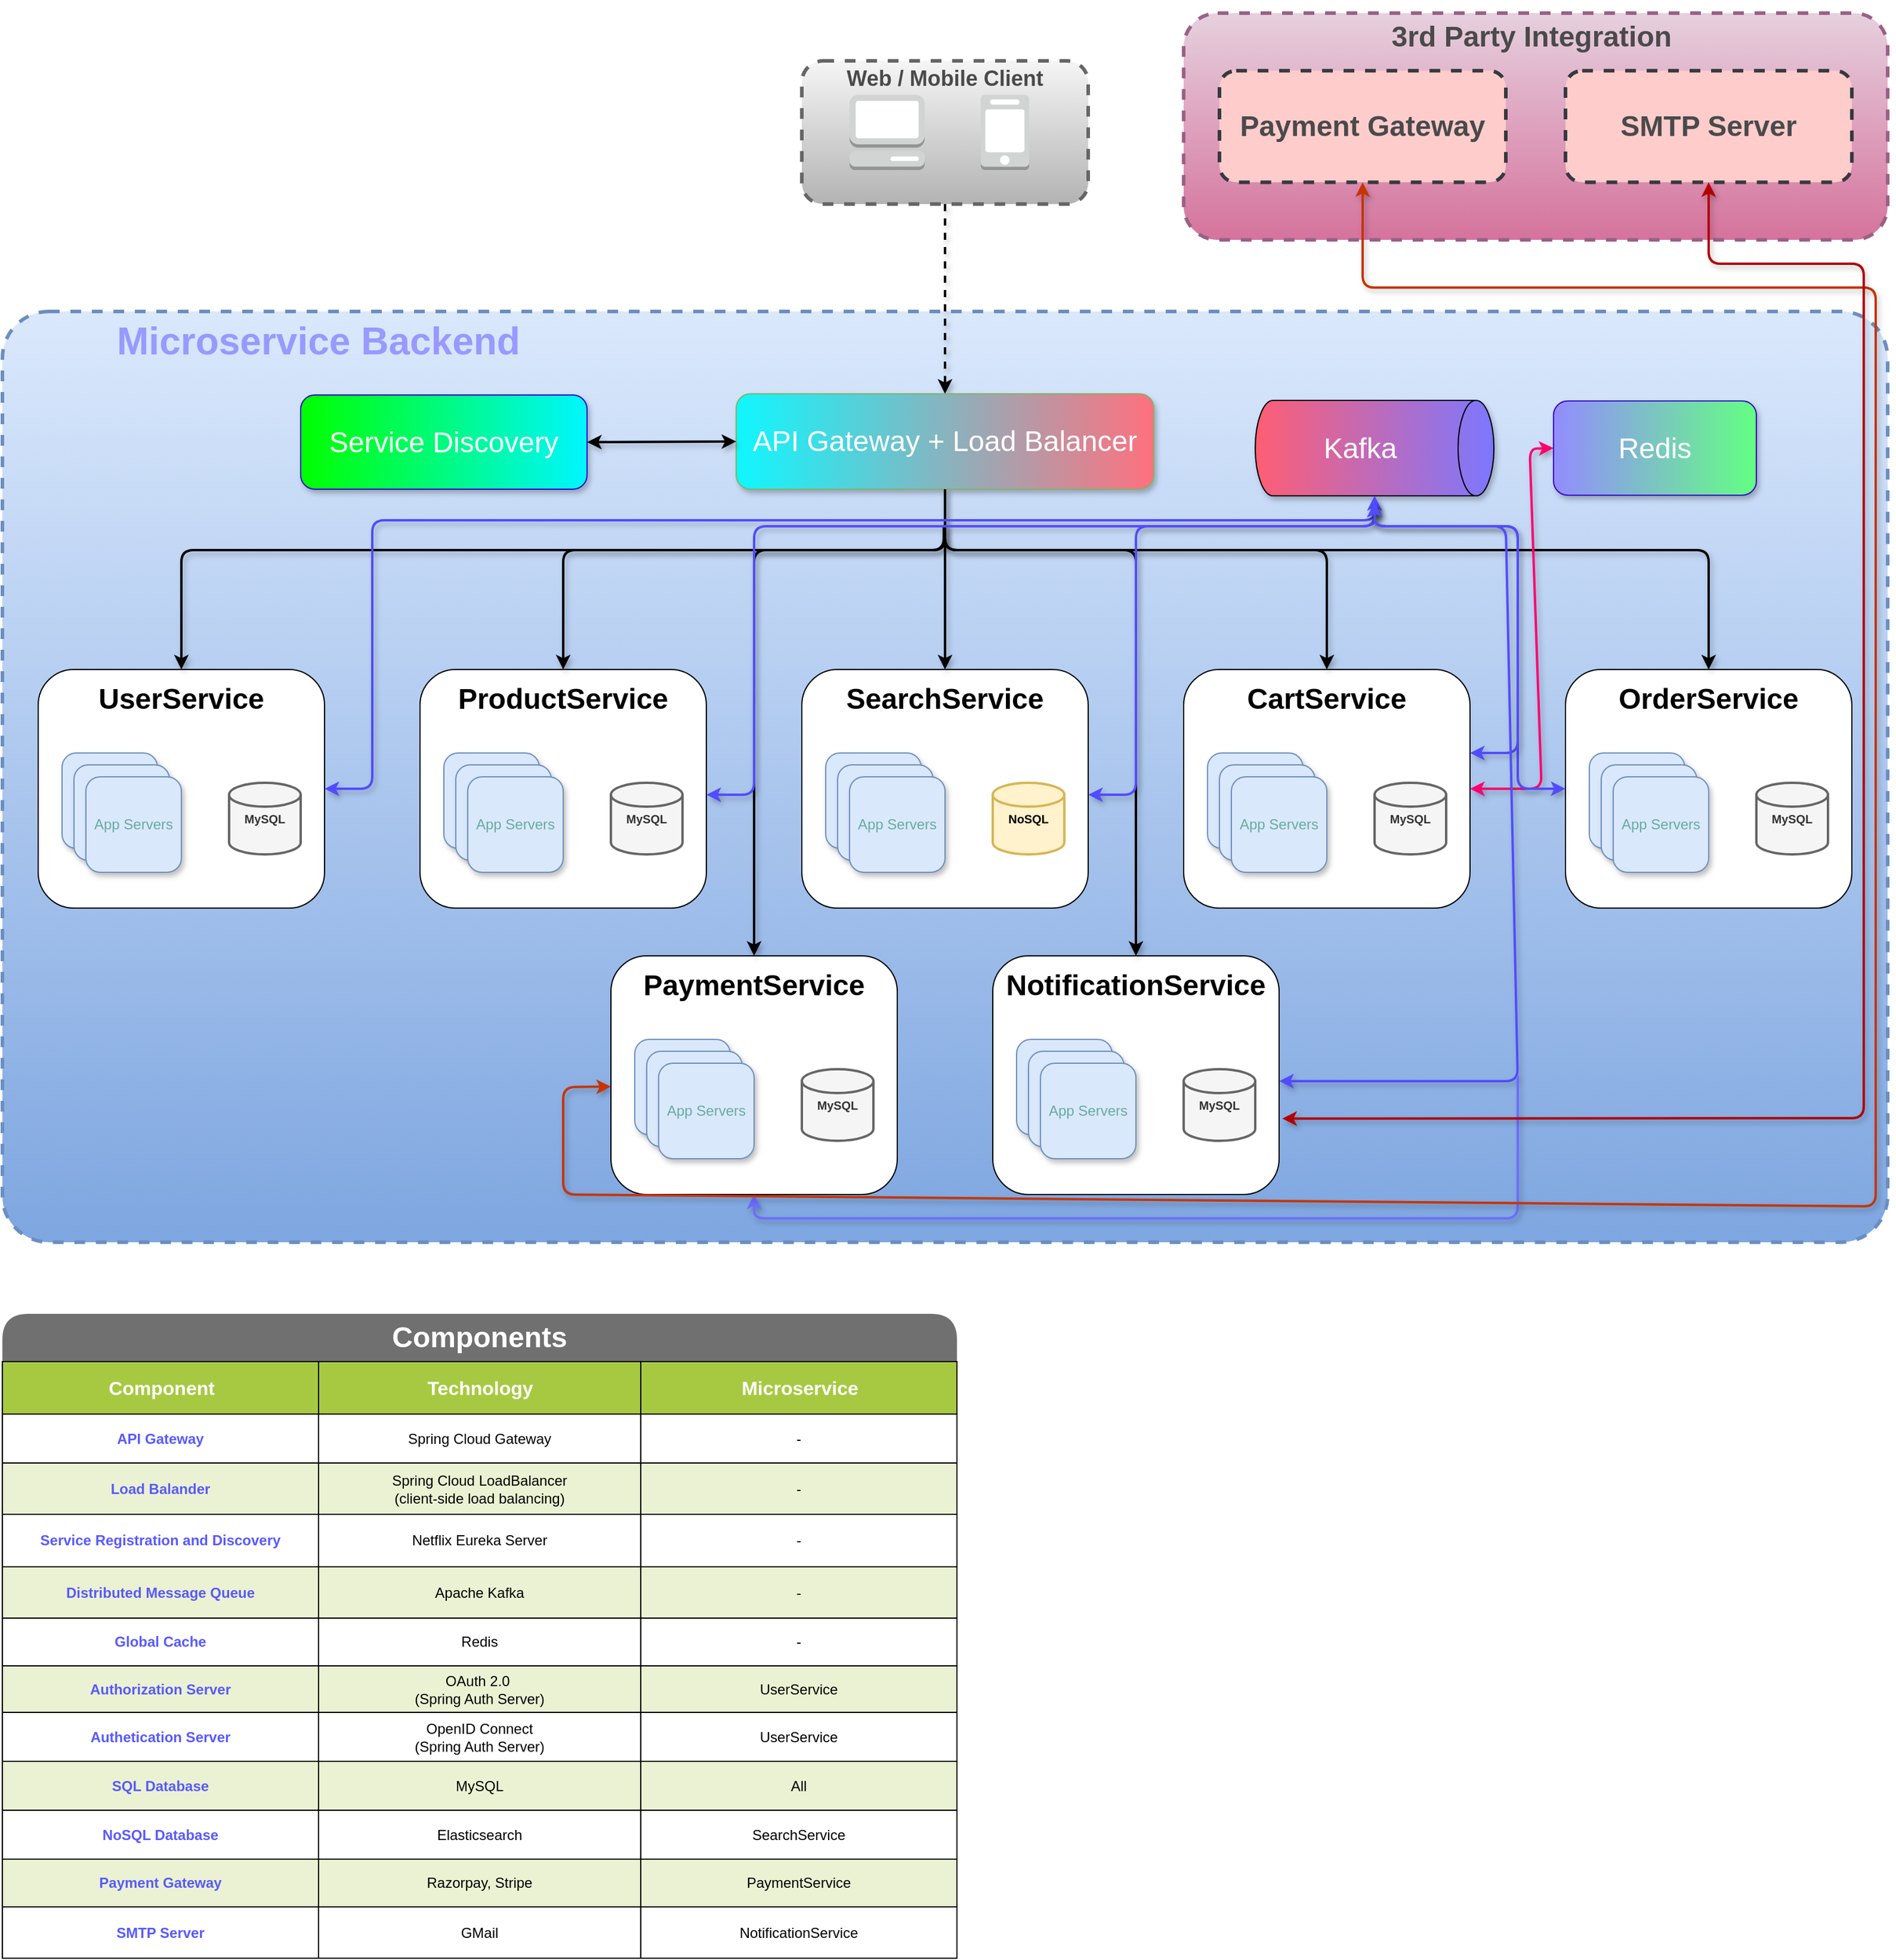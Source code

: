 <mxfile version="26.0.9">
  <diagram name="Page-1" id="jlkBv1uPChDGdG-GBXwu">
    <mxGraphModel dx="2607" dy="1553" grid="1" gridSize="10" guides="1" tooltips="1" connect="1" arrows="1" fold="1" page="1" pageScale="1" pageWidth="1600" pageHeight="900" background="none" math="0" shadow="0" adaptiveColors="none">
      <root>
        <mxCell id="0" />
        <mxCell id="1" parent="0" />
        <mxCell id="3Pf6Uv6lTrw8esLu5IVx-74" value="&lt;h1 style=&quot;padding-bottom: 730px; padding-right: 1050px;&quot;&gt;&lt;font style=&quot;color: rgb(153, 153, 255); font-size: 32px;&quot;&gt;Microservice Backend&lt;/font&gt;&lt;/h1&gt;" style="rounded=1;whiteSpace=wrap;html=1;dashed=1;strokeWidth=3;strokeColor=#6c8ebf;fillColor=#dae8fc;movable=1;resizable=1;rotatable=1;deletable=1;editable=1;locked=0;connectable=1;gradientColor=#7ea6e0;arcSize=5;" parent="1" vertex="1">
          <mxGeometry x="10" y="280" width="1580" height="780" as="geometry" />
        </mxCell>
        <mxCell id="3Pf6Uv6lTrw8esLu5IVx-105" value="&lt;h1 style=&quot;padding-bottom: 150px;&quot;&gt;&lt;font style=&quot;color: rgb(74, 74, 74);&quot;&gt;3rd Party Integration&amp;nbsp;&lt;/font&gt;&lt;/h1&gt;" style="rounded=1;whiteSpace=wrap;html=1;dashed=1;strokeWidth=3;strokeColor=#996185;fillColor=#e6d0de;gradientColor=#d5739d;" parent="1" vertex="1">
          <mxGeometry x="1000" y="30" width="590" height="190" as="geometry" />
        </mxCell>
        <mxCell id="3Pf6Uv6lTrw8esLu5IVx-84" style="edgeStyle=orthogonalEdgeStyle;orthogonalLoop=1;jettySize=auto;html=1;exitX=0.5;exitY=1;exitDx=0;exitDy=0;rounded=1;curved=0;strokeWidth=2;shadow=1;flowAnimation=0;dashed=1;entryX=0.5;entryY=0;entryDx=0;entryDy=0;" parent="1" source="3Pf6Uv6lTrw8esLu5IVx-82" target="3Pf6Uv6lTrw8esLu5IVx-1" edge="1">
          <mxGeometry relative="1" as="geometry">
            <mxPoint x="800" y="250.0" as="targetPoint" />
          </mxGeometry>
        </mxCell>
        <mxCell id="3Pf6Uv6lTrw8esLu5IVx-82" value="&lt;h2 style=&quot;padding-bottom: 90px;&quot;&gt;&lt;font style=&quot;color: rgb(74, 74, 74);&quot;&gt;Web / Mobile Client&lt;/font&gt;&lt;/h2&gt;" style="rounded=1;whiteSpace=wrap;html=1;dashed=1;strokeWidth=3;strokeColor=#666666;fillColor=#f5f5f5;gradientColor=#b3b3b3;" parent="1" vertex="1">
          <mxGeometry x="680" y="70" width="240" height="120" as="geometry" />
        </mxCell>
        <mxCell id="3Pf6Uv6lTrw8esLu5IVx-1" value="&lt;h1&gt;&lt;font style=&quot;color: rgb(255, 255, 255);&quot;&gt;&lt;font style=&quot;&quot;&gt;&lt;font style=&quot;font-weight: normal;&quot;&gt;API Gateway&amp;nbsp;&lt;/font&gt;&lt;/font&gt;&lt;font style=&quot;&quot;&gt;&lt;font style=&quot;font-weight: normal;&quot;&gt;+&amp;nbsp;&lt;/font&gt;&lt;/font&gt;&lt;font style=&quot;&quot;&gt;&lt;font style=&quot;font-weight: normal;&quot;&gt;Load Balancer&lt;/font&gt;&lt;/font&gt;&lt;/font&gt;&lt;/h1&gt;" style="rounded=1;whiteSpace=wrap;html=1;fillColor=#0FF7FF;strokeColor=#82b366;gradientColor=#FF707E;glass=0;shadow=1;gradientDirection=east;" parent="1" vertex="1">
          <mxGeometry x="625" y="349" width="350" height="80" as="geometry" />
        </mxCell>
        <mxCell id="3Pf6Uv6lTrw8esLu5IVx-3" value="&lt;h1 style=&quot;margin-top: 0px; margin-bottom: 0px; padding-top: 0px; padding-bottom: 150px;&quot;&gt;UserService&lt;/h1&gt;" style="rounded=1;whiteSpace=wrap;html=1;align=center;" parent="1" vertex="1">
          <mxGeometry x="40" y="580" width="240" height="200" as="geometry" />
        </mxCell>
        <mxCell id="3Pf6Uv6lTrw8esLu5IVx-30" value="" style="group;rounded=1;" parent="1" vertex="1" connectable="0">
          <mxGeometry x="60" y="650" width="110" height="110" as="geometry" />
        </mxCell>
        <mxCell id="3Pf6Uv6lTrw8esLu5IVx-31" value="" style="rounded=1;whiteSpace=wrap;html=1;fillColor=#dae8fc;strokeColor=#6c8ebf;shadow=1;glass=0;imageWidth=24;imageHeight=24;imageAspect=1;" parent="3Pf6Uv6lTrw8esLu5IVx-30" vertex="1">
          <mxGeometry width="80" height="80" as="geometry" />
        </mxCell>
        <mxCell id="3Pf6Uv6lTrw8esLu5IVx-32" value="" style="rounded=1;whiteSpace=wrap;html=1;fillColor=#dae8fc;strokeColor=#6c8ebf;shadow=1;glass=0;imageWidth=24;imageHeight=24;imageAspect=1;" parent="3Pf6Uv6lTrw8esLu5IVx-30" vertex="1">
          <mxGeometry x="10" y="10" width="80" height="80" as="geometry" />
        </mxCell>
        <mxCell id="3Pf6Uv6lTrw8esLu5IVx-33" value="&lt;font style=&quot;color: rgb(103, 171, 159);&quot;&gt;App Servers&lt;/font&gt;" style="rounded=1;whiteSpace=wrap;html=1;fillColor=#dae8fc;strokeColor=#6c8ebf;shadow=1;glass=0;imageWidth=24;imageHeight=24;imageAspect=1;" parent="3Pf6Uv6lTrw8esLu5IVx-30" vertex="1">
          <mxGeometry x="20" y="20" width="80" height="80" as="geometry" />
        </mxCell>
        <mxCell id="3Pf6Uv6lTrw8esLu5IVx-34" value="&lt;h5&gt;MySQL&lt;/h5&gt;" style="strokeWidth=2;html=1;shape=mxgraph.flowchart.database;whiteSpace=wrap;fillColor=#f5f5f5;strokeColor=#666666;fontColor=#333333;rounded=1;" parent="1" vertex="1">
          <mxGeometry x="200" y="675" width="60" height="60" as="geometry" />
        </mxCell>
        <mxCell id="3Pf6Uv6lTrw8esLu5IVx-36" value="&lt;h1 style=&quot;margin-top: 0px; margin-bottom: 0px; padding-top: 0px; padding-bottom: 150px;&quot;&gt;ProductService&lt;/h1&gt;" style="rounded=1;whiteSpace=wrap;html=1;align=center;" parent="1" vertex="1">
          <mxGeometry x="360" y="580" width="240" height="200" as="geometry" />
        </mxCell>
        <mxCell id="3Pf6Uv6lTrw8esLu5IVx-37" value="" style="group;rounded=1;" parent="1" vertex="1" connectable="0">
          <mxGeometry x="380" y="650" width="110" height="110" as="geometry" />
        </mxCell>
        <mxCell id="3Pf6Uv6lTrw8esLu5IVx-38" value="" style="rounded=1;whiteSpace=wrap;html=1;fillColor=#dae8fc;strokeColor=#6c8ebf;shadow=1;glass=0;imageWidth=24;imageHeight=24;imageAspect=1;" parent="3Pf6Uv6lTrw8esLu5IVx-37" vertex="1">
          <mxGeometry width="80" height="80" as="geometry" />
        </mxCell>
        <mxCell id="3Pf6Uv6lTrw8esLu5IVx-39" value="" style="rounded=1;whiteSpace=wrap;html=1;fillColor=#dae8fc;strokeColor=#6c8ebf;shadow=1;glass=0;imageWidth=24;imageHeight=24;imageAspect=1;" parent="3Pf6Uv6lTrw8esLu5IVx-37" vertex="1">
          <mxGeometry x="10" y="10" width="80" height="80" as="geometry" />
        </mxCell>
        <mxCell id="3Pf6Uv6lTrw8esLu5IVx-40" value="&lt;font style=&quot;color: rgb(103, 171, 159);&quot;&gt;App Servers&lt;/font&gt;" style="rounded=1;whiteSpace=wrap;html=1;fillColor=#dae8fc;strokeColor=#6c8ebf;shadow=1;glass=0;imageWidth=24;imageHeight=24;imageAspect=1;" parent="3Pf6Uv6lTrw8esLu5IVx-37" vertex="1">
          <mxGeometry x="20" y="20" width="80" height="80" as="geometry" />
        </mxCell>
        <mxCell id="3Pf6Uv6lTrw8esLu5IVx-41" value="&lt;h5&gt;MySQL&lt;/h5&gt;" style="strokeWidth=2;html=1;shape=mxgraph.flowchart.database;whiteSpace=wrap;fillColor=#f5f5f5;strokeColor=#666666;fontColor=#333333;rounded=1;" parent="1" vertex="1">
          <mxGeometry x="520" y="675" width="60" height="60" as="geometry" />
        </mxCell>
        <mxCell id="3Pf6Uv6lTrw8esLu5IVx-43" value="&lt;h1 style=&quot;margin-top: 0px; margin-bottom: 0px; padding-top: 0px; padding-bottom: 150px;&quot;&gt;SearchService&lt;/h1&gt;" style="rounded=1;whiteSpace=wrap;html=1;align=center;" parent="1" vertex="1">
          <mxGeometry x="680" y="580" width="240" height="200" as="geometry" />
        </mxCell>
        <mxCell id="3Pf6Uv6lTrw8esLu5IVx-44" value="" style="group;rounded=1;" parent="1" vertex="1" connectable="0">
          <mxGeometry x="700" y="650" width="110" height="110" as="geometry" />
        </mxCell>
        <mxCell id="3Pf6Uv6lTrw8esLu5IVx-45" value="" style="rounded=1;whiteSpace=wrap;html=1;fillColor=#dae8fc;strokeColor=#6c8ebf;shadow=1;glass=0;imageWidth=24;imageHeight=24;imageAspect=1;" parent="3Pf6Uv6lTrw8esLu5IVx-44" vertex="1">
          <mxGeometry width="80" height="80" as="geometry" />
        </mxCell>
        <mxCell id="3Pf6Uv6lTrw8esLu5IVx-46" value="" style="rounded=1;whiteSpace=wrap;html=1;fillColor=#dae8fc;strokeColor=#6c8ebf;shadow=1;glass=0;imageWidth=24;imageHeight=24;imageAspect=1;" parent="3Pf6Uv6lTrw8esLu5IVx-44" vertex="1">
          <mxGeometry x="10" y="10" width="80" height="80" as="geometry" />
        </mxCell>
        <mxCell id="3Pf6Uv6lTrw8esLu5IVx-47" value="&lt;font style=&quot;color: rgb(103, 171, 159);&quot;&gt;App Servers&lt;/font&gt;" style="rounded=1;whiteSpace=wrap;html=1;fillColor=#dae8fc;strokeColor=#6c8ebf;shadow=1;glass=0;imageWidth=24;imageHeight=24;imageAspect=1;" parent="3Pf6Uv6lTrw8esLu5IVx-44" vertex="1">
          <mxGeometry x="20" y="20" width="80" height="80" as="geometry" />
        </mxCell>
        <mxCell id="3Pf6Uv6lTrw8esLu5IVx-48" value="&lt;h5&gt;NoSQL&lt;/h5&gt;" style="strokeWidth=2;html=1;shape=mxgraph.flowchart.database;whiteSpace=wrap;fillColor=#fff2cc;strokeColor=#d6b656;rounded=1;" parent="1" vertex="1">
          <mxGeometry x="840" y="675" width="60" height="60" as="geometry" />
        </mxCell>
        <mxCell id="3Pf6Uv6lTrw8esLu5IVx-49" value="&lt;h1 style=&quot;margin-top: 0px; margin-bottom: 0px; padding-top: 0px; padding-bottom: 150px;&quot;&gt;CartService&lt;/h1&gt;" style="rounded=1;whiteSpace=wrap;html=1;align=center;" parent="1" vertex="1">
          <mxGeometry x="1000" y="580" width="240" height="200" as="geometry" />
        </mxCell>
        <mxCell id="3Pf6Uv6lTrw8esLu5IVx-50" value="" style="group;rounded=1;" parent="1" vertex="1" connectable="0">
          <mxGeometry x="1020" y="650" width="110" height="110" as="geometry" />
        </mxCell>
        <mxCell id="3Pf6Uv6lTrw8esLu5IVx-51" value="" style="rounded=1;whiteSpace=wrap;html=1;fillColor=#dae8fc;strokeColor=#6c8ebf;shadow=1;glass=0;imageWidth=24;imageHeight=24;imageAspect=1;" parent="3Pf6Uv6lTrw8esLu5IVx-50" vertex="1">
          <mxGeometry width="80" height="80" as="geometry" />
        </mxCell>
        <mxCell id="3Pf6Uv6lTrw8esLu5IVx-52" value="" style="rounded=1;whiteSpace=wrap;html=1;fillColor=#dae8fc;strokeColor=#6c8ebf;shadow=1;glass=0;imageWidth=24;imageHeight=24;imageAspect=1;" parent="3Pf6Uv6lTrw8esLu5IVx-50" vertex="1">
          <mxGeometry x="10" y="10" width="80" height="80" as="geometry" />
        </mxCell>
        <mxCell id="3Pf6Uv6lTrw8esLu5IVx-53" value="&lt;font style=&quot;color: rgb(103, 171, 159);&quot;&gt;App Servers&lt;/font&gt;" style="rounded=1;whiteSpace=wrap;html=1;fillColor=#dae8fc;strokeColor=#6c8ebf;shadow=1;glass=0;imageWidth=24;imageHeight=24;imageAspect=1;" parent="3Pf6Uv6lTrw8esLu5IVx-50" vertex="1">
          <mxGeometry x="20" y="20" width="80" height="80" as="geometry" />
        </mxCell>
        <mxCell id="3Pf6Uv6lTrw8esLu5IVx-54" value="&lt;h5&gt;MySQL&lt;/h5&gt;" style="strokeWidth=2;html=1;shape=mxgraph.flowchart.database;whiteSpace=wrap;fillColor=#f5f5f5;strokeColor=#666666;fontColor=#333333;rounded=1;" parent="1" vertex="1">
          <mxGeometry x="1160" y="675" width="60" height="60" as="geometry" />
        </mxCell>
        <mxCell id="3Pf6Uv6lTrw8esLu5IVx-55" value="&lt;h1 style=&quot;margin-top: 0px; margin-bottom: 0px; padding-top: 0px; padding-bottom: 150px;&quot;&gt;OrderService&lt;/h1&gt;" style="rounded=1;whiteSpace=wrap;html=1;align=center;" parent="1" vertex="1">
          <mxGeometry x="1320" y="580" width="240" height="200" as="geometry" />
        </mxCell>
        <mxCell id="3Pf6Uv6lTrw8esLu5IVx-56" value="" style="group;rounded=1;" parent="1" vertex="1" connectable="0">
          <mxGeometry x="1340" y="650" width="110" height="110" as="geometry" />
        </mxCell>
        <mxCell id="3Pf6Uv6lTrw8esLu5IVx-57" value="" style="rounded=1;whiteSpace=wrap;html=1;fillColor=#dae8fc;strokeColor=#6c8ebf;shadow=1;glass=0;imageWidth=24;imageHeight=24;imageAspect=1;" parent="3Pf6Uv6lTrw8esLu5IVx-56" vertex="1">
          <mxGeometry width="80" height="80" as="geometry" />
        </mxCell>
        <mxCell id="3Pf6Uv6lTrw8esLu5IVx-58" value="" style="rounded=1;whiteSpace=wrap;html=1;fillColor=#dae8fc;strokeColor=#6c8ebf;shadow=1;glass=0;imageWidth=24;imageHeight=24;imageAspect=1;" parent="3Pf6Uv6lTrw8esLu5IVx-56" vertex="1">
          <mxGeometry x="10" y="10" width="80" height="80" as="geometry" />
        </mxCell>
        <mxCell id="3Pf6Uv6lTrw8esLu5IVx-59" value="&lt;font style=&quot;color: rgb(103, 171, 159);&quot;&gt;App Servers&lt;/font&gt;" style="rounded=1;whiteSpace=wrap;html=1;fillColor=#dae8fc;strokeColor=#6c8ebf;shadow=1;glass=0;imageWidth=24;imageHeight=24;imageAspect=1;" parent="3Pf6Uv6lTrw8esLu5IVx-56" vertex="1">
          <mxGeometry x="20" y="20" width="80" height="80" as="geometry" />
        </mxCell>
        <mxCell id="3Pf6Uv6lTrw8esLu5IVx-60" value="&lt;h5&gt;MySQL&lt;/h5&gt;" style="strokeWidth=2;html=1;shape=mxgraph.flowchart.database;whiteSpace=wrap;fillColor=#f5f5f5;strokeColor=#666666;fontColor=#333333;rounded=1;" parent="1" vertex="1">
          <mxGeometry x="1480" y="675" width="60" height="60" as="geometry" />
        </mxCell>
        <mxCell id="3Pf6Uv6lTrw8esLu5IVx-61" value="&lt;h1 style=&quot;margin-top: 0px; margin-bottom: 0px; padding-top: 0px; padding-bottom: 150px;&quot;&gt;PaymentService&lt;/h1&gt;" style="rounded=1;whiteSpace=wrap;html=1;align=center;" parent="1" vertex="1">
          <mxGeometry x="520" y="820" width="240" height="200" as="geometry" />
        </mxCell>
        <mxCell id="3Pf6Uv6lTrw8esLu5IVx-62" value="" style="group;rounded=1;" parent="1" vertex="1" connectable="0">
          <mxGeometry x="540" y="890" width="110" height="110" as="geometry" />
        </mxCell>
        <mxCell id="3Pf6Uv6lTrw8esLu5IVx-63" value="" style="rounded=1;whiteSpace=wrap;html=1;fillColor=#dae8fc;strokeColor=#6c8ebf;shadow=1;glass=0;imageWidth=24;imageHeight=24;imageAspect=1;" parent="3Pf6Uv6lTrw8esLu5IVx-62" vertex="1">
          <mxGeometry width="80" height="80" as="geometry" />
        </mxCell>
        <mxCell id="3Pf6Uv6lTrw8esLu5IVx-64" value="" style="rounded=1;whiteSpace=wrap;html=1;fillColor=#dae8fc;strokeColor=#6c8ebf;shadow=1;glass=0;imageWidth=24;imageHeight=24;imageAspect=1;" parent="3Pf6Uv6lTrw8esLu5IVx-62" vertex="1">
          <mxGeometry x="10" y="10" width="80" height="80" as="geometry" />
        </mxCell>
        <mxCell id="3Pf6Uv6lTrw8esLu5IVx-65" value="&lt;font style=&quot;color: rgb(103, 171, 159);&quot;&gt;App Servers&lt;/font&gt;" style="rounded=1;whiteSpace=wrap;html=1;fillColor=#dae8fc;strokeColor=#6c8ebf;shadow=1;glass=0;imageWidth=24;imageHeight=24;imageAspect=1;" parent="3Pf6Uv6lTrw8esLu5IVx-62" vertex="1">
          <mxGeometry x="20" y="20" width="80" height="80" as="geometry" />
        </mxCell>
        <mxCell id="3Pf6Uv6lTrw8esLu5IVx-66" value="&lt;h5&gt;MySQL&lt;/h5&gt;" style="strokeWidth=2;html=1;shape=mxgraph.flowchart.database;whiteSpace=wrap;fillColor=#f5f5f5;strokeColor=#666666;fontColor=#333333;rounded=1;" parent="1" vertex="1">
          <mxGeometry x="680" y="915" width="60" height="60" as="geometry" />
        </mxCell>
        <mxCell id="3Pf6Uv6lTrw8esLu5IVx-67" value="&lt;h1 style=&quot;margin-top: 0px; margin-bottom: 0px; padding-top: 0px; padding-bottom: 150px;&quot;&gt;NotificationService&lt;/h1&gt;" style="rounded=1;whiteSpace=wrap;html=1;align=center;" parent="1" vertex="1">
          <mxGeometry x="840" y="820" width="240" height="200" as="geometry" />
        </mxCell>
        <mxCell id="3Pf6Uv6lTrw8esLu5IVx-68" value="" style="group;rounded=1;" parent="1" vertex="1" connectable="0">
          <mxGeometry x="860" y="890" width="110" height="110" as="geometry" />
        </mxCell>
        <mxCell id="3Pf6Uv6lTrw8esLu5IVx-69" value="" style="rounded=1;whiteSpace=wrap;html=1;fillColor=#dae8fc;strokeColor=#6c8ebf;shadow=1;glass=0;imageWidth=24;imageHeight=24;imageAspect=1;" parent="3Pf6Uv6lTrw8esLu5IVx-68" vertex="1">
          <mxGeometry width="80" height="80" as="geometry" />
        </mxCell>
        <mxCell id="3Pf6Uv6lTrw8esLu5IVx-70" value="" style="rounded=1;whiteSpace=wrap;html=1;fillColor=#dae8fc;strokeColor=#6c8ebf;shadow=1;glass=0;imageWidth=24;imageHeight=24;imageAspect=1;" parent="3Pf6Uv6lTrw8esLu5IVx-68" vertex="1">
          <mxGeometry x="10" y="10" width="80" height="80" as="geometry" />
        </mxCell>
        <mxCell id="3Pf6Uv6lTrw8esLu5IVx-71" value="&lt;font style=&quot;color: rgb(103, 171, 159);&quot;&gt;App Servers&lt;/font&gt;" style="rounded=1;whiteSpace=wrap;html=1;fillColor=#dae8fc;strokeColor=#6c8ebf;shadow=1;glass=0;imageWidth=24;imageHeight=24;imageAspect=1;" parent="3Pf6Uv6lTrw8esLu5IVx-68" vertex="1">
          <mxGeometry x="20" y="20" width="80" height="80" as="geometry" />
        </mxCell>
        <mxCell id="3Pf6Uv6lTrw8esLu5IVx-72" value="&lt;h5&gt;MySQL&lt;/h5&gt;" style="strokeWidth=2;html=1;shape=mxgraph.flowchart.database;whiteSpace=wrap;fillColor=#f5f5f5;strokeColor=#666666;fontColor=#333333;rounded=1;" parent="1" vertex="1">
          <mxGeometry x="1000" y="915" width="60" height="60" as="geometry" />
        </mxCell>
        <mxCell id="3Pf6Uv6lTrw8esLu5IVx-77" value="&lt;h1&gt;&lt;font style=&quot;font-weight: normal; color: rgb(255, 255, 255);&quot;&gt;Service Discovery&lt;/font&gt;&lt;/h1&gt;" style="rounded=1;whiteSpace=wrap;html=1;fillColor=#00FF00;glass=0;shadow=1;strokeColor=#3700CC;fillStyle=auto;fontColor=#ffffff;gradientColor=#00F6FF;gradientDirection=east;" parent="1" vertex="1">
          <mxGeometry x="260" y="350" width="240" height="79" as="geometry" />
        </mxCell>
        <mxCell id="3Pf6Uv6lTrw8esLu5IVx-80" value="" style="outlineConnect=0;dashed=0;verticalLabelPosition=bottom;verticalAlign=top;align=center;html=1;shape=mxgraph.aws3.mobile_client;fillColor=#D2D3D3;gradientColor=none;rounded=1;" parent="1" vertex="1">
          <mxGeometry x="830" y="98.5" width="40.5" height="63" as="geometry" />
        </mxCell>
        <mxCell id="3Pf6Uv6lTrw8esLu5IVx-81" value="" style="outlineConnect=0;dashed=0;verticalLabelPosition=bottom;verticalAlign=top;align=center;html=1;shape=mxgraph.aws3.management_console;fillColor=#D2D3D3;gradientColor=none;rounded=1;" parent="1" vertex="1">
          <mxGeometry x="720" y="98.5" width="63" height="63" as="geometry" />
        </mxCell>
        <mxCell id="3Pf6Uv6lTrw8esLu5IVx-90" style="edgeStyle=orthogonalEdgeStyle;orthogonalLoop=1;jettySize=auto;html=1;exitX=0.5;exitY=1;exitDx=0;exitDy=0;rounded=1;curved=0;strokeWidth=2;shadow=1;flowAnimation=0;" parent="1" source="3Pf6Uv6lTrw8esLu5IVx-1" target="3Pf6Uv6lTrw8esLu5IVx-3" edge="1">
          <mxGeometry relative="1" as="geometry">
            <mxPoint x="690" y="410" as="sourcePoint" />
            <mxPoint x="570" y="410" as="targetPoint" />
            <Array as="points">
              <mxPoint x="800" y="480" />
              <mxPoint x="160" y="480" />
            </Array>
          </mxGeometry>
        </mxCell>
        <mxCell id="3Pf6Uv6lTrw8esLu5IVx-91" style="edgeStyle=orthogonalEdgeStyle;orthogonalLoop=1;jettySize=auto;html=1;exitX=0.5;exitY=1;exitDx=0;exitDy=0;rounded=1;curved=0;strokeWidth=2;shadow=1;flowAnimation=0;entryX=0.5;entryY=0;entryDx=0;entryDy=0;" parent="1" source="3Pf6Uv6lTrw8esLu5IVx-1" target="3Pf6Uv6lTrw8esLu5IVx-36" edge="1">
          <mxGeometry relative="1" as="geometry">
            <mxPoint x="810" y="470" as="sourcePoint" />
            <mxPoint x="170" y="590" as="targetPoint" />
            <Array as="points">
              <mxPoint x="800" y="480" />
              <mxPoint x="480" y="480" />
            </Array>
          </mxGeometry>
        </mxCell>
        <mxCell id="3Pf6Uv6lTrw8esLu5IVx-96" style="edgeStyle=orthogonalEdgeStyle;orthogonalLoop=1;jettySize=auto;html=1;rounded=1;curved=0;strokeWidth=2;shadow=1;flowAnimation=0;" parent="1" edge="1">
          <mxGeometry relative="1" as="geometry">
            <mxPoint x="800" y="470" as="sourcePoint" />
            <mxPoint x="800" y="580" as="targetPoint" />
          </mxGeometry>
        </mxCell>
        <mxCell id="3Pf6Uv6lTrw8esLu5IVx-98" style="edgeStyle=orthogonalEdgeStyle;orthogonalLoop=1;jettySize=auto;html=1;rounded=1;curved=0;strokeWidth=2;shadow=1;flowAnimation=0;exitX=0.5;exitY=1;exitDx=0;exitDy=0;entryX=0.5;entryY=0;entryDx=0;entryDy=0;" parent="1" source="3Pf6Uv6lTrw8esLu5IVx-1" target="3Pf6Uv6lTrw8esLu5IVx-49" edge="1">
          <mxGeometry relative="1" as="geometry">
            <mxPoint x="800" y="450" as="sourcePoint" />
            <mxPoint x="1130" y="570" as="targetPoint" />
            <Array as="points">
              <mxPoint x="800" y="480" />
              <mxPoint x="1120" y="480" />
            </Array>
          </mxGeometry>
        </mxCell>
        <mxCell id="3Pf6Uv6lTrw8esLu5IVx-99" style="edgeStyle=orthogonalEdgeStyle;orthogonalLoop=1;jettySize=auto;html=1;rounded=1;curved=0;strokeWidth=2;shadow=1;flowAnimation=0;entryX=0.5;entryY=0;entryDx=0;entryDy=0;" parent="1" target="3Pf6Uv6lTrw8esLu5IVx-55" edge="1">
          <mxGeometry relative="1" as="geometry">
            <mxPoint x="800" y="460" as="sourcePoint" />
            <mxPoint x="1440" y="580" as="targetPoint" />
            <Array as="points">
              <mxPoint x="800" y="480" />
              <mxPoint x="1440" y="480" />
            </Array>
          </mxGeometry>
        </mxCell>
        <mxCell id="3Pf6Uv6lTrw8esLu5IVx-100" value="" style="endArrow=classic;startArrow=classic;html=1;entryX=0;entryY=0.5;entryDx=0;entryDy=0;exitX=1;exitY=0.5;exitDx=0;exitDy=0;strokeWidth=2;shadow=1;rounded=1;" parent="1" source="3Pf6Uv6lTrw8esLu5IVx-77" target="3Pf6Uv6lTrw8esLu5IVx-1" edge="1">
          <mxGeometry width="50" height="50" relative="1" as="geometry">
            <mxPoint x="570" y="400" as="sourcePoint" />
            <mxPoint x="620" y="350" as="targetPoint" />
          </mxGeometry>
        </mxCell>
        <mxCell id="3Pf6Uv6lTrw8esLu5IVx-101" style="edgeStyle=orthogonalEdgeStyle;orthogonalLoop=1;jettySize=auto;html=1;exitX=0.5;exitY=1;exitDx=0;exitDy=0;rounded=1;curved=0;strokeWidth=2;shadow=1;flowAnimation=0;entryX=0.5;entryY=0;entryDx=0;entryDy=0;" parent="1" target="3Pf6Uv6lTrw8esLu5IVx-67" edge="1">
          <mxGeometry relative="1" as="geometry">
            <mxPoint x="800" y="460" as="sourcePoint" />
            <mxPoint x="960" y="640" as="targetPoint" />
            <Array as="points">
              <mxPoint x="800" y="480" />
              <mxPoint x="960" y="480" />
            </Array>
          </mxGeometry>
        </mxCell>
        <mxCell id="3Pf6Uv6lTrw8esLu5IVx-102" style="edgeStyle=orthogonalEdgeStyle;orthogonalLoop=1;jettySize=auto;html=1;exitX=0.5;exitY=1;exitDx=0;exitDy=0;entryX=0.5;entryY=0;entryDx=0;entryDy=0;rounded=1;curved=0;strokeWidth=2;shadow=1;flowAnimation=0;" parent="1" target="3Pf6Uv6lTrw8esLu5IVx-61" edge="1">
          <mxGeometry relative="1" as="geometry">
            <mxPoint x="799" y="460" as="sourcePoint" />
            <mxPoint x="799" y="520" as="targetPoint" />
            <Array as="points">
              <mxPoint x="799" y="480" />
              <mxPoint x="640" y="480" />
            </Array>
          </mxGeometry>
        </mxCell>
        <mxCell id="3Pf6Uv6lTrw8esLu5IVx-103" value="&lt;h1 style=&quot;padding-bottom: 0px;&quot;&gt;&lt;font style=&quot;color: rgb(74, 74, 74);&quot;&gt;Payment Gateway&lt;/font&gt;&lt;/h1&gt;" style="rounded=1;whiteSpace=wrap;html=1;dashed=1;strokeWidth=3;strokeColor=#36393d;fillColor=#ffcccc;" parent="1" vertex="1">
          <mxGeometry x="1030" y="78.25" width="240" height="93.5" as="geometry" />
        </mxCell>
        <mxCell id="3Pf6Uv6lTrw8esLu5IVx-104" value="&lt;h1 style=&quot;padding-bottom: 0px;&quot;&gt;&lt;font style=&quot;color: rgb(74, 74, 74);&quot;&gt;SMTP Server&lt;/font&gt;&lt;/h1&gt;" style="rounded=1;whiteSpace=wrap;html=1;dashed=1;strokeWidth=3;strokeColor=#36393d;fillColor=#ffcccc;" parent="1" vertex="1">
          <mxGeometry x="1320" y="78.25" width="240" height="93.5" as="geometry" />
        </mxCell>
        <mxCell id="3Pf6Uv6lTrw8esLu5IVx-107" value="&lt;h1&gt;&lt;span style=&quot;font-weight: normal;&quot;&gt;&lt;font style=&quot;color: rgb(255, 255, 255);&quot;&gt;Kafka&lt;/font&gt;&lt;/span&gt;&lt;/h1&gt;" style="shape=cylinder3;whiteSpace=wrap;html=1;boundedLbl=1;backgroundOutline=1;size=15;rotation=90;fillColor=#7C77FF;strokeColor=#000000;gradientColor=#FF5E73;horizontal=0;strokeWidth=1;shadow=1;rounded=1;" parent="1" vertex="1">
          <mxGeometry x="1120" y="294.5" width="80" height="200" as="geometry" />
        </mxCell>
        <mxCell id="3Pf6Uv6lTrw8esLu5IVx-113" value="" style="endArrow=classic;startArrow=classic;html=1;exitX=1;exitY=0.5;exitDx=0;exitDy=0;shadow=1;strokeWidth=2;strokeColor=#FF006E;rounded=1;entryX=0;entryY=0.5;entryDx=0;entryDy=0;" parent="1" source="3Pf6Uv6lTrw8esLu5IVx-49" target="ZEDIibRX07F2YbtnvLXN-1" edge="1">
          <mxGeometry width="50" height="50" relative="1" as="geometry">
            <mxPoint x="950" y="620" as="sourcePoint" />
            <mxPoint x="1341.67" y="397.609" as="targetPoint" />
            <Array as="points">
              <mxPoint x="1300" y="680" />
              <mxPoint x="1290" y="395" />
            </Array>
          </mxGeometry>
        </mxCell>
        <mxCell id="3Pf6Uv6lTrw8esLu5IVx-115" value="" style="endArrow=classic;startArrow=classic;html=1;exitX=1;exitY=0.5;exitDx=0;exitDy=0;shadow=1;strokeWidth=2;strokeColor=#524CFF;entryX=1;entryY=0.5;entryDx=0;entryDy=0;entryPerimeter=0;rounded=1;" parent="1" source="3Pf6Uv6lTrw8esLu5IVx-3" target="3Pf6Uv6lTrw8esLu5IVx-107" edge="1">
          <mxGeometry width="50" height="50" relative="1" as="geometry">
            <mxPoint x="260" y="675" as="sourcePoint" />
            <mxPoint x="1140" y="429.5" as="targetPoint" />
            <Array as="points">
              <mxPoint x="320" y="680" />
              <mxPoint x="320" y="455" />
              <mxPoint x="1160" y="455" />
            </Array>
          </mxGeometry>
        </mxCell>
        <mxCell id="3Pf6Uv6lTrw8esLu5IVx-116" value="" style="endArrow=classic;startArrow=classic;html=1;exitX=1;exitY=0.5;exitDx=0;exitDy=0;shadow=1;strokeWidth=2;strokeColor=#524CFF;jumpStyle=none;entryX=1;entryY=0.5;entryDx=0;entryDy=0;entryPerimeter=0;rounded=1;" parent="1" target="3Pf6Uv6lTrw8esLu5IVx-107" edge="1">
          <mxGeometry width="50" height="50" relative="1" as="geometry">
            <mxPoint x="600" y="685" as="sourcePoint" />
            <mxPoint x="1160" y="440" as="targetPoint" />
            <Array as="points">
              <mxPoint x="640" y="685" />
              <mxPoint x="640" y="460" />
              <mxPoint x="1160" y="460" />
            </Array>
          </mxGeometry>
        </mxCell>
        <mxCell id="3Pf6Uv6lTrw8esLu5IVx-117" value="" style="endArrow=classic;startArrow=classic;html=1;exitX=1;exitY=0.5;exitDx=0;exitDy=0;shadow=1;strokeWidth=2;strokeColor=#524CFF;rounded=1;" parent="1" edge="1">
          <mxGeometry width="50" height="50" relative="1" as="geometry">
            <mxPoint x="920" y="685" as="sourcePoint" />
            <mxPoint x="1160" y="440" as="targetPoint" />
            <Array as="points">
              <mxPoint x="960" y="685" />
              <mxPoint x="960" y="460" />
              <mxPoint x="1160" y="460" />
            </Array>
          </mxGeometry>
        </mxCell>
        <mxCell id="3Pf6Uv6lTrw8esLu5IVx-118" value="" style="endArrow=classic;startArrow=classic;html=1;exitX=0;exitY=0.5;exitDx=0;exitDy=0;shadow=1;strokeWidth=2;strokeColor=#524CFF;rounded=1;" parent="1" source="3Pf6Uv6lTrw8esLu5IVx-55" edge="1">
          <mxGeometry width="50" height="50" relative="1" as="geometry">
            <mxPoint x="1260" y="725" as="sourcePoint" />
            <mxPoint x="1160" y="440" as="targetPoint" />
            <Array as="points">
              <mxPoint x="1280" y="680" />
              <mxPoint x="1280" y="460" />
              <mxPoint x="1160" y="460" />
            </Array>
          </mxGeometry>
        </mxCell>
        <mxCell id="3Pf6Uv6lTrw8esLu5IVx-119" value="" style="endArrow=classic;startArrow=classic;html=1;exitX=1;exitY=0.5;exitDx=0;exitDy=0;shadow=1;strokeWidth=2;strokeColor=#524CFF;rounded=1;" parent="1" edge="1">
          <mxGeometry width="50" height="50" relative="1" as="geometry">
            <mxPoint x="1240" y="650" as="sourcePoint" />
            <mxPoint x="1160" y="440" as="targetPoint" />
            <Array as="points">
              <mxPoint x="1280" y="650" />
              <mxPoint x="1280" y="460" />
              <mxPoint x="1160" y="460" />
            </Array>
          </mxGeometry>
        </mxCell>
        <mxCell id="3Pf6Uv6lTrw8esLu5IVx-120" value="" style="endArrow=classic;startArrow=classic;html=1;exitX=1;exitY=0.5;exitDx=0;exitDy=0;shadow=1;strokeWidth=2;strokeColor=#524CFF;rounded=1;" parent="1" edge="1">
          <mxGeometry width="50" height="50" relative="1" as="geometry">
            <mxPoint x="1080" y="925" as="sourcePoint" />
            <mxPoint x="1160" y="440" as="targetPoint" />
            <Array as="points">
              <mxPoint x="1120" y="925" />
              <mxPoint x="1280" y="925" />
              <mxPoint x="1270" y="460" />
              <mxPoint x="1160" y="460" />
            </Array>
          </mxGeometry>
        </mxCell>
        <mxCell id="3Pf6Uv6lTrw8esLu5IVx-124" value="" style="endArrow=classic;html=1;shadow=1;strokeWidth=2;strokeColor=#6D6DFF;rounded=1;" parent="1" edge="1">
          <mxGeometry width="50" height="50" relative="1" as="geometry">
            <mxPoint x="1280" y="920" as="sourcePoint" />
            <mxPoint x="640" y="1020" as="targetPoint" />
            <Array as="points">
              <mxPoint x="1280" y="1040" />
              <mxPoint x="960" y="1040" />
              <mxPoint x="640" y="1040" />
            </Array>
          </mxGeometry>
        </mxCell>
        <mxCell id="3Pf6Uv6lTrw8esLu5IVx-127" value="" style="endArrow=classic;startArrow=classic;html=1;entryX=0;entryY=0.548;entryDx=0;entryDy=0;entryPerimeter=0;exitX=0.5;exitY=1;exitDx=0;exitDy=0;fillColor=#fa6800;strokeColor=#C73500;strokeWidth=2;shadow=1;rounded=1;" parent="1" source="3Pf6Uv6lTrw8esLu5IVx-103" target="3Pf6Uv6lTrw8esLu5IVx-61" edge="1">
          <mxGeometry width="50" height="50" relative="1" as="geometry">
            <mxPoint x="470" y="970" as="sourcePoint" />
            <mxPoint x="520" y="920" as="targetPoint" />
            <Array as="points">
              <mxPoint x="1150" y="260" />
              <mxPoint x="1580" y="260" />
              <mxPoint x="1580" y="1030" />
              <mxPoint x="480" y="1020" />
              <mxPoint x="480" y="930" />
            </Array>
          </mxGeometry>
        </mxCell>
        <mxCell id="3Pf6Uv6lTrw8esLu5IVx-129" value="" style="endArrow=classic;startArrow=classic;html=1;exitX=1.011;exitY=0.682;exitDx=0;exitDy=0;exitPerimeter=0;entryX=0.5;entryY=1;entryDx=0;entryDy=0;shadow=1;strokeWidth=2;fillColor=#e51400;strokeColor=#B20000;rounded=1;" parent="1" source="3Pf6Uv6lTrw8esLu5IVx-67" target="3Pf6Uv6lTrw8esLu5IVx-104" edge="1">
          <mxGeometry width="50" height="50" relative="1" as="geometry">
            <mxPoint x="1080" y="980" as="sourcePoint" />
            <mxPoint x="1130" y="930" as="targetPoint" />
            <Array as="points">
              <mxPoint x="1570" y="956" />
              <mxPoint x="1570" y="240" />
              <mxPoint x="1440" y="240" />
            </Array>
          </mxGeometry>
        </mxCell>
        <mxCell id="3Pf6Uv6lTrw8esLu5IVx-131" value="&lt;h1&gt;&lt;font style=&quot;color: rgb(255, 255, 255);&quot;&gt;Components&lt;/font&gt;&lt;/h1&gt;" style="swimlane;whiteSpace=wrap;html=1;rounded=1;arcSize=18;startSize=40;glass=0;gradientColor=none;fillColor=#707070;strokeColor=none;" parent="1" vertex="1">
          <mxGeometry x="10" y="1120" width="800" height="540" as="geometry">
            <mxRectangle x="40" y="1160" width="240" height="40" as="alternateBounds" />
          </mxGeometry>
        </mxCell>
        <mxCell id="3Pf6Uv6lTrw8esLu5IVx-151" value="Assets" style="childLayout=tableLayout;recursiveResize=0;strokeColor=default;fillColor=none;shadow=0;rounded=0;swimlaneLine=0;arcSize=0;" parent="3Pf6Uv6lTrw8esLu5IVx-131" vertex="1">
          <mxGeometry y="40" width="800" height="500" as="geometry" />
        </mxCell>
        <mxCell id="3Pf6Uv6lTrw8esLu5IVx-152" style="shape=tableRow;horizontal=0;startSize=0;swimlaneHead=0;swimlaneBody=0;top=0;left=0;bottom=0;right=0;dropTarget=0;collapsible=0;recursiveResize=0;expand=0;fontStyle=0;strokeColor=inherit;fillColor=#ffffff;rounded=0;swimlaneLine=0;" parent="3Pf6Uv6lTrw8esLu5IVx-151" vertex="1">
          <mxGeometry width="800" height="44" as="geometry" />
        </mxCell>
        <mxCell id="3Pf6Uv6lTrw8esLu5IVx-153" value="Component" style="connectable=0;recursiveResize=0;strokeColor=inherit;fillColor=#A7C942;align=center;fontStyle=1;fontColor=#FFFFFF;html=1;rounded=0;fontSize=16;swimlaneLine=0;" parent="3Pf6Uv6lTrw8esLu5IVx-152" vertex="1">
          <mxGeometry width="265" height="44" as="geometry">
            <mxRectangle width="265" height="44" as="alternateBounds" />
          </mxGeometry>
        </mxCell>
        <mxCell id="3Pf6Uv6lTrw8esLu5IVx-154" value="Technology" style="connectable=0;recursiveResize=0;strokeColor=inherit;fillColor=#A7C942;align=center;fontStyle=1;fontColor=#FFFFFF;html=1;rounded=0;fontSize=16;swimlaneLine=0;" parent="3Pf6Uv6lTrw8esLu5IVx-152" vertex="1">
          <mxGeometry x="265" width="270" height="44" as="geometry">
            <mxRectangle width="270" height="44" as="alternateBounds" />
          </mxGeometry>
        </mxCell>
        <mxCell id="3Pf6Uv6lTrw8esLu5IVx-155" value="Microservice" style="connectable=0;recursiveResize=0;strokeColor=inherit;fillColor=#A7C942;align=center;fontStyle=1;fontColor=#FFFFFF;html=1;rounded=0;fontSize=16;swimlaneLine=0;" parent="3Pf6Uv6lTrw8esLu5IVx-152" vertex="1">
          <mxGeometry x="535" width="265" height="44" as="geometry">
            <mxRectangle width="265" height="44" as="alternateBounds" />
          </mxGeometry>
        </mxCell>
        <mxCell id="3Pf6Uv6lTrw8esLu5IVx-156" value="" style="shape=tableRow;horizontal=0;startSize=0;swimlaneHead=0;swimlaneBody=0;top=0;left=0;bottom=0;right=0;dropTarget=0;collapsible=0;recursiveResize=0;expand=0;fontStyle=0;strokeColor=inherit;fillColor=#ffffff;rounded=0;swimlaneLine=0;" parent="3Pf6Uv6lTrw8esLu5IVx-151" vertex="1">
          <mxGeometry y="44" width="800" height="41" as="geometry" />
        </mxCell>
        <mxCell id="3Pf6Uv6lTrw8esLu5IVx-157" value="API Gateway" style="connectable=0;recursiveResize=0;strokeColor=inherit;fillColor=inherit;align=center;whiteSpace=wrap;html=1;rounded=0;fontStyle=1;fontColor=#5959FF;swimlaneLine=0;" parent="3Pf6Uv6lTrw8esLu5IVx-156" vertex="1">
          <mxGeometry width="265" height="41" as="geometry">
            <mxRectangle width="265" height="41" as="alternateBounds" />
          </mxGeometry>
        </mxCell>
        <mxCell id="3Pf6Uv6lTrw8esLu5IVx-158" value="Spring Cloud Gateway" style="connectable=0;recursiveResize=0;strokeColor=inherit;fillColor=inherit;align=center;whiteSpace=wrap;html=1;rounded=0;fontStyle=0;swimlaneLine=0;" parent="3Pf6Uv6lTrw8esLu5IVx-156" vertex="1">
          <mxGeometry x="265" width="270" height="41" as="geometry">
            <mxRectangle width="270" height="41" as="alternateBounds" />
          </mxGeometry>
        </mxCell>
        <mxCell id="3Pf6Uv6lTrw8esLu5IVx-159" value="-" style="connectable=0;recursiveResize=0;strokeColor=inherit;fillColor=inherit;align=center;whiteSpace=wrap;html=1;rounded=0;fontStyle=0;swimlaneLine=0;" parent="3Pf6Uv6lTrw8esLu5IVx-156" vertex="1">
          <mxGeometry x="535" width="265" height="41" as="geometry">
            <mxRectangle width="265" height="41" as="alternateBounds" />
          </mxGeometry>
        </mxCell>
        <mxCell id="3Pf6Uv6lTrw8esLu5IVx-160" value="" style="shape=tableRow;horizontal=0;startSize=0;swimlaneHead=0;swimlaneBody=0;top=0;left=0;bottom=0;right=0;dropTarget=0;collapsible=0;recursiveResize=0;expand=0;fontStyle=1;strokeColor=inherit;fillColor=#EAF2D3;rounded=0;swimlaneLine=0;" parent="3Pf6Uv6lTrw8esLu5IVx-151" vertex="1">
          <mxGeometry y="85" width="800" height="43" as="geometry" />
        </mxCell>
        <mxCell id="3Pf6Uv6lTrw8esLu5IVx-161" value="Load Balander" style="connectable=0;recursiveResize=0;strokeColor=inherit;fillColor=inherit;whiteSpace=wrap;html=1;rounded=0;fontStyle=1;align=center;fontColor=#5959FF;swimlaneLine=0;" parent="3Pf6Uv6lTrw8esLu5IVx-160" vertex="1">
          <mxGeometry width="265" height="43" as="geometry">
            <mxRectangle width="265" height="43" as="alternateBounds" />
          </mxGeometry>
        </mxCell>
        <mxCell id="3Pf6Uv6lTrw8esLu5IVx-162" value="Spring Cloud LoadBalancer&lt;div&gt;(client-side load balancing)&lt;/div&gt;" style="connectable=0;recursiveResize=0;strokeColor=inherit;fillColor=inherit;whiteSpace=wrap;html=1;rounded=0;fontStyle=0;swimlaneLine=0;" parent="3Pf6Uv6lTrw8esLu5IVx-160" vertex="1">
          <mxGeometry x="265" width="270" height="43" as="geometry">
            <mxRectangle width="270" height="43" as="alternateBounds" />
          </mxGeometry>
        </mxCell>
        <mxCell id="3Pf6Uv6lTrw8esLu5IVx-163" value="-" style="connectable=0;recursiveResize=0;strokeColor=inherit;fillColor=inherit;whiteSpace=wrap;html=1;rounded=0;fontStyle=0;swimlaneLine=0;" parent="3Pf6Uv6lTrw8esLu5IVx-160" vertex="1">
          <mxGeometry x="535" width="265" height="43" as="geometry">
            <mxRectangle width="265" height="43" as="alternateBounds" />
          </mxGeometry>
        </mxCell>
        <mxCell id="3Pf6Uv6lTrw8esLu5IVx-164" value="" style="shape=tableRow;horizontal=0;startSize=0;swimlaneHead=0;swimlaneBody=0;top=0;left=0;bottom=0;right=0;dropTarget=0;collapsible=0;recursiveResize=0;expand=0;fontStyle=0;strokeColor=inherit;fillColor=#ffffff;rounded=0;swimlaneLine=0;" parent="3Pf6Uv6lTrw8esLu5IVx-151" vertex="1">
          <mxGeometry y="128" width="800" height="44" as="geometry" />
        </mxCell>
        <mxCell id="3Pf6Uv6lTrw8esLu5IVx-165" value="Service Registration and Discovery" style="connectable=0;recursiveResize=0;strokeColor=inherit;fillColor=inherit;fontStyle=1;align=center;whiteSpace=wrap;html=1;rounded=0;fontColor=#5959FF;swimlaneLine=0;" parent="3Pf6Uv6lTrw8esLu5IVx-164" vertex="1">
          <mxGeometry width="265" height="44" as="geometry">
            <mxRectangle width="265" height="44" as="alternateBounds" />
          </mxGeometry>
        </mxCell>
        <mxCell id="3Pf6Uv6lTrw8esLu5IVx-166" value="Netflix Eureka Server" style="connectable=0;recursiveResize=0;strokeColor=inherit;fillColor=inherit;fontStyle=0;align=center;whiteSpace=wrap;html=1;rounded=0;swimlaneLine=0;" parent="3Pf6Uv6lTrw8esLu5IVx-164" vertex="1">
          <mxGeometry x="265" width="270" height="44" as="geometry">
            <mxRectangle width="270" height="44" as="alternateBounds" />
          </mxGeometry>
        </mxCell>
        <mxCell id="3Pf6Uv6lTrw8esLu5IVx-167" value="-" style="connectable=0;recursiveResize=0;strokeColor=inherit;fillColor=inherit;fontStyle=0;align=center;whiteSpace=wrap;html=1;rounded=0;swimlaneLine=0;" parent="3Pf6Uv6lTrw8esLu5IVx-164" vertex="1">
          <mxGeometry x="535" width="265" height="44" as="geometry">
            <mxRectangle width="265" height="44" as="alternateBounds" />
          </mxGeometry>
        </mxCell>
        <mxCell id="3Pf6Uv6lTrw8esLu5IVx-168" value="" style="shape=tableRow;horizontal=0;startSize=0;swimlaneHead=0;swimlaneBody=0;top=0;left=0;bottom=0;right=0;dropTarget=0;collapsible=0;recursiveResize=0;expand=0;fontStyle=1;strokeColor=inherit;fillColor=#EAF2D3;rounded=0;swimlaneLine=0;" parent="3Pf6Uv6lTrw8esLu5IVx-151" vertex="1">
          <mxGeometry y="172" width="800" height="43" as="geometry" />
        </mxCell>
        <mxCell id="3Pf6Uv6lTrw8esLu5IVx-169" value="Distributed Message Queue" style="connectable=0;recursiveResize=0;strokeColor=inherit;fillColor=inherit;whiteSpace=wrap;html=1;rounded=0;fontStyle=1;align=center;fontColor=#5959FF;swimlaneLine=0;" parent="3Pf6Uv6lTrw8esLu5IVx-168" vertex="1">
          <mxGeometry width="265" height="43" as="geometry">
            <mxRectangle width="265" height="43" as="alternateBounds" />
          </mxGeometry>
        </mxCell>
        <mxCell id="3Pf6Uv6lTrw8esLu5IVx-170" value="Apache Kafka" style="connectable=0;recursiveResize=0;strokeColor=inherit;fillColor=inherit;whiteSpace=wrap;html=1;rounded=0;fontStyle=0;swimlaneLine=0;" parent="3Pf6Uv6lTrw8esLu5IVx-168" vertex="1">
          <mxGeometry x="265" width="270" height="43" as="geometry">
            <mxRectangle width="270" height="43" as="alternateBounds" />
          </mxGeometry>
        </mxCell>
        <mxCell id="3Pf6Uv6lTrw8esLu5IVx-171" value="-" style="connectable=0;recursiveResize=0;strokeColor=inherit;fillColor=inherit;whiteSpace=wrap;html=1;rounded=0;fontStyle=0;swimlaneLine=0;" parent="3Pf6Uv6lTrw8esLu5IVx-168" vertex="1">
          <mxGeometry x="535" width="265" height="43" as="geometry">
            <mxRectangle width="265" height="43" as="alternateBounds" />
          </mxGeometry>
        </mxCell>
        <mxCell id="3Pf6Uv6lTrw8esLu5IVx-194" style="shape=tableRow;horizontal=0;startSize=0;swimlaneHead=0;swimlaneBody=0;top=0;left=0;bottom=0;right=0;dropTarget=0;collapsible=0;recursiveResize=0;expand=0;fontStyle=1;strokeColor=inherit;fillColor=#EAF2D3;rounded=0;swimlaneLine=0;" parent="3Pf6Uv6lTrw8esLu5IVx-151" vertex="1">
          <mxGeometry y="215" width="800" height="40" as="geometry" />
        </mxCell>
        <mxCell id="3Pf6Uv6lTrw8esLu5IVx-195" value="Global Cache" style="connectable=0;recursiveResize=0;whiteSpace=wrap;html=1;rounded=0;fontStyle=1;align=center;fontColor=#5959FF;swimlaneLine=0;" parent="3Pf6Uv6lTrw8esLu5IVx-194" vertex="1">
          <mxGeometry width="265" height="40" as="geometry">
            <mxRectangle width="265" height="40" as="alternateBounds" />
          </mxGeometry>
        </mxCell>
        <mxCell id="3Pf6Uv6lTrw8esLu5IVx-196" value="Redis" style="connectable=0;recursiveResize=0;whiteSpace=wrap;html=1;rounded=0;fontStyle=0;swimlaneLine=0;" parent="3Pf6Uv6lTrw8esLu5IVx-194" vertex="1">
          <mxGeometry x="265" width="270" height="40" as="geometry">
            <mxRectangle width="270" height="40" as="alternateBounds" />
          </mxGeometry>
        </mxCell>
        <mxCell id="3Pf6Uv6lTrw8esLu5IVx-197" value="-" style="connectable=0;recursiveResize=0;whiteSpace=wrap;html=1;rounded=0;fontStyle=0;swimlaneLine=0;" parent="3Pf6Uv6lTrw8esLu5IVx-194" vertex="1">
          <mxGeometry x="535" width="265" height="40" as="geometry">
            <mxRectangle width="265" height="40" as="alternateBounds" />
          </mxGeometry>
        </mxCell>
        <mxCell id="3Pf6Uv6lTrw8esLu5IVx-198" style="shape=tableRow;horizontal=0;startSize=0;swimlaneHead=0;swimlaneBody=0;top=0;left=0;bottom=0;right=0;dropTarget=0;collapsible=0;recursiveResize=0;expand=0;fontStyle=1;strokeColor=inherit;fillColor=#EAF2D3;rounded=0;swimlaneLine=0;" parent="3Pf6Uv6lTrw8esLu5IVx-151" vertex="1">
          <mxGeometry y="255" width="800" height="39" as="geometry" />
        </mxCell>
        <mxCell id="3Pf6Uv6lTrw8esLu5IVx-199" value="Authorization Server" style="connectable=0;recursiveResize=0;strokeColor=inherit;fillColor=inherit;whiteSpace=wrap;html=1;rounded=0;fontStyle=1;align=center;fontColor=#5959FF;swimlaneLine=0;" parent="3Pf6Uv6lTrw8esLu5IVx-198" vertex="1">
          <mxGeometry width="265" height="39" as="geometry">
            <mxRectangle width="265" height="39" as="alternateBounds" />
          </mxGeometry>
        </mxCell>
        <mxCell id="3Pf6Uv6lTrw8esLu5IVx-200" value="OAuth 2.0&amp;nbsp;&lt;div&gt;(Spring Auth Server)&lt;/div&gt;" style="connectable=0;recursiveResize=0;strokeColor=inherit;fillColor=inherit;whiteSpace=wrap;html=1;rounded=0;fontStyle=0;swimlaneLine=0;" parent="3Pf6Uv6lTrw8esLu5IVx-198" vertex="1">
          <mxGeometry x="265" width="270" height="39" as="geometry">
            <mxRectangle width="270" height="39" as="alternateBounds" />
          </mxGeometry>
        </mxCell>
        <mxCell id="3Pf6Uv6lTrw8esLu5IVx-201" value="UserService" style="connectable=0;recursiveResize=0;strokeColor=inherit;fillColor=inherit;whiteSpace=wrap;html=1;rounded=0;fontStyle=0;swimlaneLine=0;" parent="3Pf6Uv6lTrw8esLu5IVx-198" vertex="1">
          <mxGeometry x="535" width="265" height="39" as="geometry">
            <mxRectangle width="265" height="39" as="alternateBounds" />
          </mxGeometry>
        </mxCell>
        <mxCell id="3Pf6Uv6lTrw8esLu5IVx-202" style="shape=tableRow;horizontal=0;startSize=0;swimlaneHead=0;swimlaneBody=0;top=0;left=0;bottom=0;right=0;dropTarget=0;collapsible=0;recursiveResize=0;expand=0;fontStyle=1;strokeColor=inherit;fillColor=#EAF2D3;rounded=0;swimlaneLine=0;" parent="3Pf6Uv6lTrw8esLu5IVx-151" vertex="1">
          <mxGeometry y="294" width="800" height="41" as="geometry" />
        </mxCell>
        <mxCell id="3Pf6Uv6lTrw8esLu5IVx-203" value="Authetication Server" style="connectable=0;recursiveResize=0;whiteSpace=wrap;html=1;rounded=0;fontStyle=1;align=center;fontColor=#5959FF;swimlaneLine=0;" parent="3Pf6Uv6lTrw8esLu5IVx-202" vertex="1">
          <mxGeometry width="265" height="41" as="geometry">
            <mxRectangle width="265" height="41" as="alternateBounds" />
          </mxGeometry>
        </mxCell>
        <mxCell id="3Pf6Uv6lTrw8esLu5IVx-204" value="OpenID Connect&lt;div&gt;(Spring Auth Server)&lt;/div&gt;" style="connectable=0;recursiveResize=0;whiteSpace=wrap;html=1;rounded=0;fontStyle=0;swimlaneLine=0;" parent="3Pf6Uv6lTrw8esLu5IVx-202" vertex="1">
          <mxGeometry x="265" width="270" height="41" as="geometry">
            <mxRectangle width="270" height="41" as="alternateBounds" />
          </mxGeometry>
        </mxCell>
        <mxCell id="3Pf6Uv6lTrw8esLu5IVx-205" value="UserService" style="connectable=0;recursiveResize=0;whiteSpace=wrap;html=1;rounded=0;fontStyle=0;swimlaneLine=0;" parent="3Pf6Uv6lTrw8esLu5IVx-202" vertex="1">
          <mxGeometry x="535" width="265" height="41" as="geometry">
            <mxRectangle width="265" height="41" as="alternateBounds" />
          </mxGeometry>
        </mxCell>
        <mxCell id="3Pf6Uv6lTrw8esLu5IVx-206" style="shape=tableRow;horizontal=0;startSize=0;swimlaneHead=0;swimlaneBody=0;top=0;left=0;bottom=0;right=0;dropTarget=0;collapsible=0;recursiveResize=0;expand=0;fontStyle=1;strokeColor=inherit;fillColor=#EAF2D3;rounded=0;swimlaneLine=0;" parent="3Pf6Uv6lTrw8esLu5IVx-151" vertex="1">
          <mxGeometry y="335" width="800" height="41" as="geometry" />
        </mxCell>
        <mxCell id="3Pf6Uv6lTrw8esLu5IVx-207" value="SQL Database" style="connectable=0;recursiveResize=0;strokeColor=inherit;fillColor=inherit;whiteSpace=wrap;html=1;rounded=0;fontStyle=1;align=center;fontColor=#5959FF;swimlaneLine=0;" parent="3Pf6Uv6lTrw8esLu5IVx-206" vertex="1">
          <mxGeometry width="265" height="41" as="geometry">
            <mxRectangle width="265" height="41" as="alternateBounds" />
          </mxGeometry>
        </mxCell>
        <mxCell id="3Pf6Uv6lTrw8esLu5IVx-208" value="MySQL" style="connectable=0;recursiveResize=0;strokeColor=inherit;fillColor=inherit;whiteSpace=wrap;html=1;rounded=0;fontStyle=0;swimlaneLine=0;" parent="3Pf6Uv6lTrw8esLu5IVx-206" vertex="1">
          <mxGeometry x="265" width="270" height="41" as="geometry">
            <mxRectangle width="270" height="41" as="alternateBounds" />
          </mxGeometry>
        </mxCell>
        <mxCell id="3Pf6Uv6lTrw8esLu5IVx-209" value="All" style="connectable=0;recursiveResize=0;strokeColor=inherit;fillColor=inherit;whiteSpace=wrap;html=1;rounded=0;fontStyle=0;swimlaneLine=0;" parent="3Pf6Uv6lTrw8esLu5IVx-206" vertex="1">
          <mxGeometry x="535" width="265" height="41" as="geometry">
            <mxRectangle width="265" height="41" as="alternateBounds" />
          </mxGeometry>
        </mxCell>
        <mxCell id="3Pf6Uv6lTrw8esLu5IVx-210" style="shape=tableRow;horizontal=0;startSize=0;swimlaneHead=0;swimlaneBody=0;top=0;left=0;bottom=0;right=0;dropTarget=0;collapsible=0;recursiveResize=0;expand=0;fontStyle=1;strokeColor=inherit;fillColor=#EAF2D3;rounded=0;swimlaneLine=0;" parent="3Pf6Uv6lTrw8esLu5IVx-151" vertex="1">
          <mxGeometry y="376" width="800" height="41" as="geometry" />
        </mxCell>
        <mxCell id="3Pf6Uv6lTrw8esLu5IVx-211" value="NoSQL Database" style="connectable=0;recursiveResize=0;whiteSpace=wrap;html=1;rounded=0;fontStyle=1;align=center;fontColor=#5959FF;swimlaneLine=0;" parent="3Pf6Uv6lTrw8esLu5IVx-210" vertex="1">
          <mxGeometry width="265" height="41" as="geometry">
            <mxRectangle width="265" height="41" as="alternateBounds" />
          </mxGeometry>
        </mxCell>
        <mxCell id="3Pf6Uv6lTrw8esLu5IVx-212" value="Elasticsearch" style="connectable=0;recursiveResize=0;whiteSpace=wrap;html=1;rounded=0;fontStyle=0;swimlaneLine=0;" parent="3Pf6Uv6lTrw8esLu5IVx-210" vertex="1">
          <mxGeometry x="265" width="270" height="41" as="geometry">
            <mxRectangle width="270" height="41" as="alternateBounds" />
          </mxGeometry>
        </mxCell>
        <mxCell id="3Pf6Uv6lTrw8esLu5IVx-213" value="SearchService" style="connectable=0;recursiveResize=0;whiteSpace=wrap;html=1;rounded=0;fontStyle=0;swimlaneLine=0;" parent="3Pf6Uv6lTrw8esLu5IVx-210" vertex="1">
          <mxGeometry x="535" width="265" height="41" as="geometry">
            <mxRectangle width="265" height="41" as="alternateBounds" />
          </mxGeometry>
        </mxCell>
        <mxCell id="3Pf6Uv6lTrw8esLu5IVx-214" style="shape=tableRow;horizontal=0;startSize=0;swimlaneHead=0;swimlaneBody=0;top=0;left=0;bottom=0;right=0;dropTarget=0;collapsible=0;recursiveResize=0;expand=0;fontStyle=1;strokeColor=inherit;fillColor=#EAF2D3;rounded=0;swimlaneLine=0;" parent="3Pf6Uv6lTrw8esLu5IVx-151" vertex="1">
          <mxGeometry y="417" width="800" height="40" as="geometry" />
        </mxCell>
        <mxCell id="3Pf6Uv6lTrw8esLu5IVx-215" value="Payment Gateway" style="connectable=0;recursiveResize=0;strokeColor=inherit;fillColor=inherit;whiteSpace=wrap;html=1;rounded=0;fontStyle=1;align=center;fontColor=#5959FF;swimlaneLine=0;" parent="3Pf6Uv6lTrw8esLu5IVx-214" vertex="1">
          <mxGeometry width="265" height="40" as="geometry">
            <mxRectangle width="265" height="40" as="alternateBounds" />
          </mxGeometry>
        </mxCell>
        <mxCell id="3Pf6Uv6lTrw8esLu5IVx-216" value="Razorpay, Stripe" style="connectable=0;recursiveResize=0;strokeColor=inherit;fillColor=inherit;whiteSpace=wrap;html=1;rounded=0;fontStyle=0;swimlaneLine=0;" parent="3Pf6Uv6lTrw8esLu5IVx-214" vertex="1">
          <mxGeometry x="265" width="270" height="40" as="geometry">
            <mxRectangle width="270" height="40" as="alternateBounds" />
          </mxGeometry>
        </mxCell>
        <mxCell id="3Pf6Uv6lTrw8esLu5IVx-217" value="PaymentService" style="connectable=0;recursiveResize=0;strokeColor=inherit;fillColor=inherit;whiteSpace=wrap;html=1;rounded=0;fontStyle=0;swimlaneLine=0;" parent="3Pf6Uv6lTrw8esLu5IVx-214" vertex="1">
          <mxGeometry x="535" width="265" height="40" as="geometry">
            <mxRectangle width="265" height="40" as="alternateBounds" />
          </mxGeometry>
        </mxCell>
        <mxCell id="3Pf6Uv6lTrw8esLu5IVx-218" style="shape=tableRow;horizontal=0;startSize=0;swimlaneHead=0;swimlaneBody=0;top=0;left=0;bottom=0;right=0;dropTarget=0;collapsible=0;recursiveResize=0;expand=0;fontStyle=1;strokeColor=inherit;fillColor=#EAF2D3;rounded=0;swimlaneLine=0;" parent="3Pf6Uv6lTrw8esLu5IVx-151" vertex="1">
          <mxGeometry y="457" width="800" height="43" as="geometry" />
        </mxCell>
        <mxCell id="3Pf6Uv6lTrw8esLu5IVx-219" value="SMTP Server" style="connectable=0;recursiveResize=0;whiteSpace=wrap;html=1;rounded=0;fontStyle=1;align=center;fontColor=#5959FF;swimlaneLine=0;" parent="3Pf6Uv6lTrw8esLu5IVx-218" vertex="1">
          <mxGeometry width="265" height="43" as="geometry">
            <mxRectangle width="265" height="43" as="alternateBounds" />
          </mxGeometry>
        </mxCell>
        <mxCell id="3Pf6Uv6lTrw8esLu5IVx-220" value="GMail" style="connectable=0;recursiveResize=0;whiteSpace=wrap;html=1;rounded=0;fontStyle=0;swimlaneLine=0;" parent="3Pf6Uv6lTrw8esLu5IVx-218" vertex="1">
          <mxGeometry x="265" width="270" height="43" as="geometry">
            <mxRectangle width="270" height="43" as="alternateBounds" />
          </mxGeometry>
        </mxCell>
        <mxCell id="3Pf6Uv6lTrw8esLu5IVx-221" value="NotificationService" style="connectable=0;recursiveResize=0;whiteSpace=wrap;html=1;rounded=0;fontStyle=0;swimlaneLine=0;" parent="3Pf6Uv6lTrw8esLu5IVx-218" vertex="1">
          <mxGeometry x="535" width="265" height="43" as="geometry">
            <mxRectangle width="265" height="43" as="alternateBounds" />
          </mxGeometry>
        </mxCell>
        <mxCell id="ZEDIibRX07F2YbtnvLXN-1" value="&lt;h1&gt;&lt;font style=&quot;font-weight: normal; color: rgb(255, 255, 255);&quot;&gt;Redis&lt;/font&gt;&lt;/h1&gt;" style="rounded=1;whiteSpace=wrap;html=1;fillColor=#938CFF;glass=0;shadow=1;strokeColor=#3700CC;fillStyle=auto;fontColor=#ffffff;gradientColor=#63FF82;gradientDirection=east;" parent="1" vertex="1">
          <mxGeometry x="1310" y="355" width="170" height="79" as="geometry" />
        </mxCell>
      </root>
    </mxGraphModel>
  </diagram>
</mxfile>
